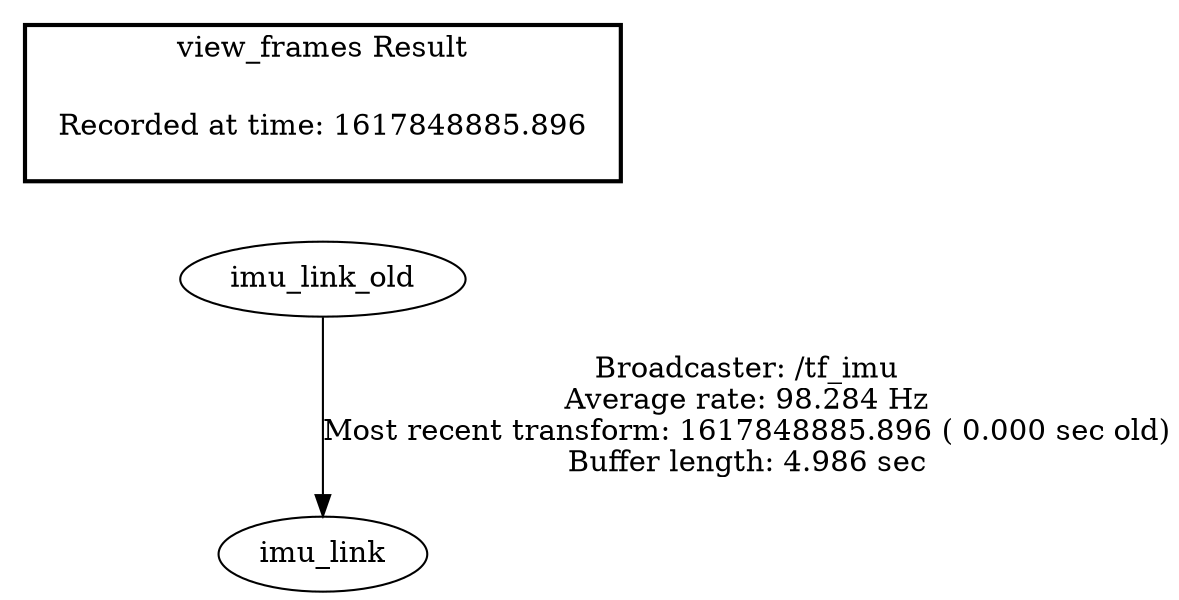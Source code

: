 digraph G {
"imu_link_old" -> "imu_link"[label="Broadcaster: /tf_imu\nAverage rate: 98.284 Hz\nMost recent transform: 1617848885.896 ( 0.000 sec old)\nBuffer length: 4.986 sec\n"];
edge [style=invis];
 subgraph cluster_legend { style=bold; color=black; label ="view_frames Result";
"Recorded at time: 1617848885.896"[ shape=plaintext ] ;
 }->"imu_link_old";
}